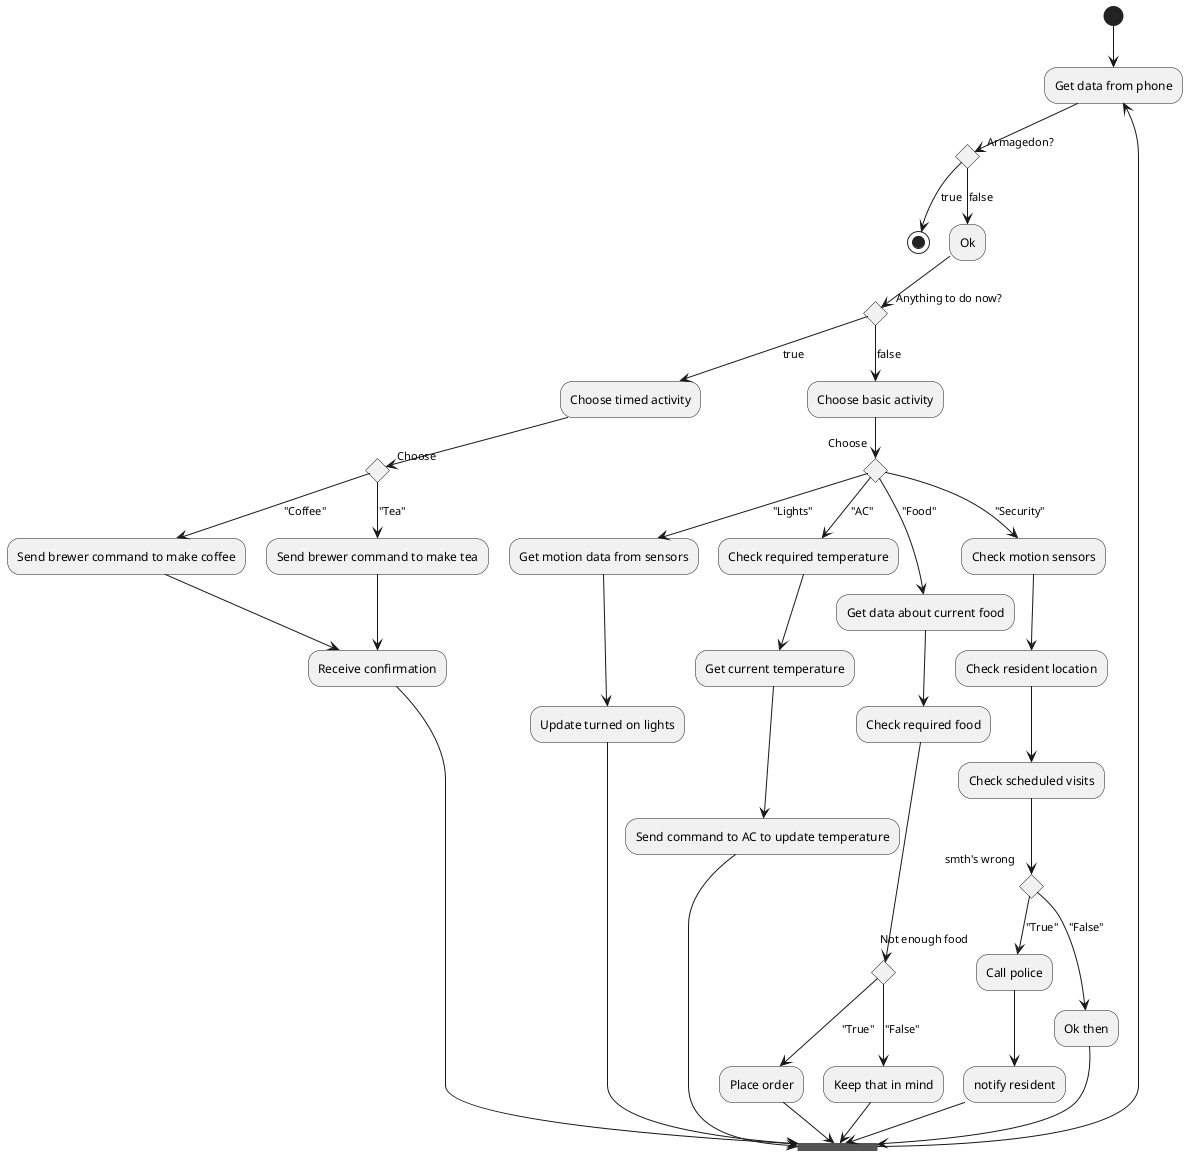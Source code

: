 @startuml "acactivity diagram"

(*) --> "Get data from phone" as s
if "Armagedon?" then
-->[true] (*)
else
-->[false] "Ok"
endif
if "Anything to do now?" then
-->[true] "Choose timed activity"
if "Choose" then
-->["Coffee"] "Send brewer command to make coffee"
--> "Receive confirmation"
--> ===ALL===
else
-->["Tea"] "Send brewer command to make tea"
--> "Receive confirmation"
endif
else
-->[false] "Choose basic activity"
if "Choose" then
-->["Lights"] "Get motion data from sensors"
-->"Update turned on lights"
--> ===ALL===
else
-->["AC"] "Check required temperature"
--> "Get current temperature"
--> "Send command to AC to update temperature"
--> ===ALL===
else
-->["Food"] "Get data about current food"
--> "Check required food"
if "Not enough food" then
-->["True"] "Place order"
--> ===ALL===
else
-->["False"] "Keep that in mind"
--> ===ALL===
endif
else
-->["Security"] "Check motion sensors"
--> "Check resident location"
--> "Check scheduled visits"
if "smth's wrong" then
-->["True"] "Call police"
--> "notify resident"
--> ===ALL===
else 
-->["False"] "Ok then"
--> ===ALL===
endif
endif
--> s

@enduml